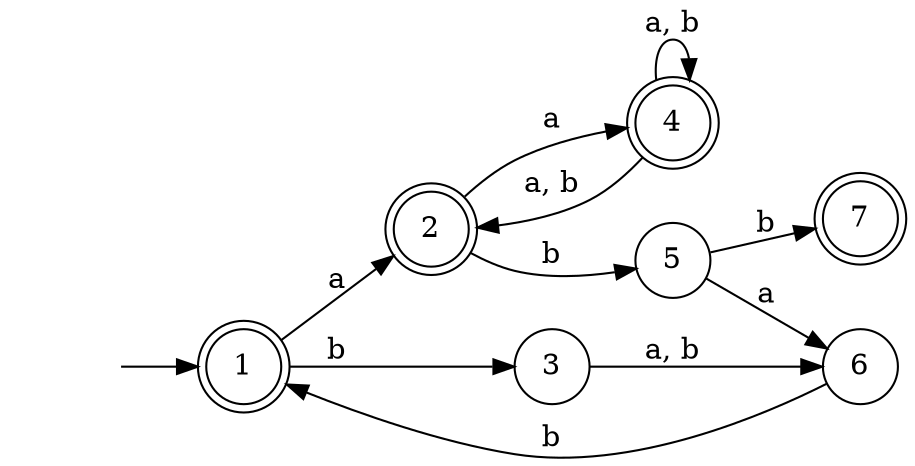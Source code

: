digraph finite_state_machine {
	rankdir=LR;
	node [shape = doublecircle]; 1 2 4 7 ;
	node [shape = circle];
	"" [shape = none];"" [shape = none];
	"" -> 1;
	1 -> 2 [label = "a"];
    1 -> 3 [label = "b"];
    2 -> 4 [label = "a"];
    2 -> 5 [label = "b"];
    3 -> 6 [label = "a, b"];
    4 -> 4 [label = "a, b"];
    5 -> 6 [label = "a"];
    5 -> 7 [label = "b"];
    6 -> 1 [label = "b"];
    4 -> 2 [label = "a, b"];
}
